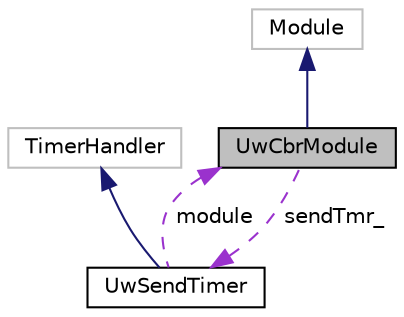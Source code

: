 digraph "UwCbrModule"
{
 // LATEX_PDF_SIZE
  edge [fontname="Helvetica",fontsize="10",labelfontname="Helvetica",labelfontsize="10"];
  node [fontname="Helvetica",fontsize="10",shape=record];
  Node1 [label="UwCbrModule",height=0.2,width=0.4,color="black", fillcolor="grey75", style="filled", fontcolor="black",tooltip="UwCbrModule class is used to manage UWCBR packets and to collect statistics about them."];
  Node2 -> Node1 [dir="back",color="midnightblue",fontsize="10",style="solid",fontname="Helvetica"];
  Node2 [label="Module",height=0.2,width=0.4,color="grey75", fillcolor="white", style="filled",tooltip=" "];
  Node3 -> Node1 [dir="back",color="darkorchid3",fontsize="10",style="dashed",label=" sendTmr_" ,fontname="Helvetica"];
  Node3 [label="UwSendTimer",height=0.2,width=0.4,color="black", fillcolor="white", style="filled",URL="$classUwSendTimer.html",tooltip="UwSendTimer class is used to handle the scheduling period of UWCBR packets."];
  Node4 -> Node3 [dir="back",color="midnightblue",fontsize="10",style="solid",fontname="Helvetica"];
  Node4 [label="TimerHandler",height=0.2,width=0.4,color="grey75", fillcolor="white", style="filled",tooltip=" "];
  Node1 -> Node3 [dir="back",color="darkorchid3",fontsize="10",style="dashed",label=" module" ,fontname="Helvetica"];
}
